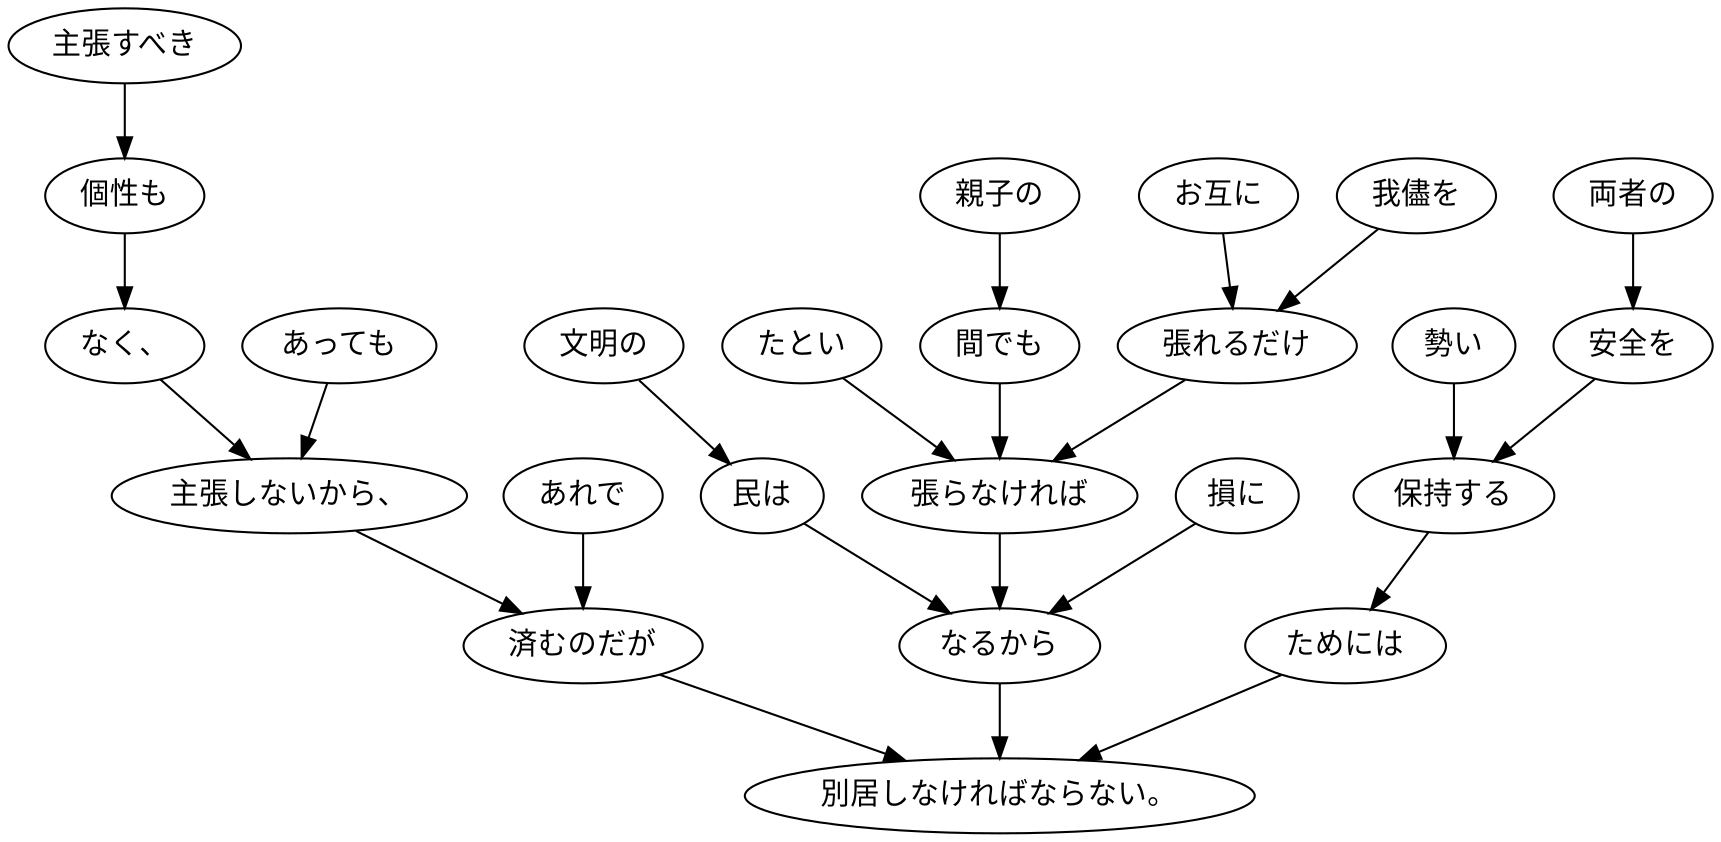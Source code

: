 digraph graph8753 {
	node0 [label="主張すべき"];
	node1 [label="個性も"];
	node2 [label="なく、"];
	node3 [label="あっても"];
	node4 [label="主張しないから、"];
	node5 [label="あれで"];
	node6 [label="済むのだが"];
	node7 [label="文明の"];
	node8 [label="民は"];
	node9 [label="たとい"];
	node10 [label="親子の"];
	node11 [label="間でも"];
	node12 [label="お互に"];
	node13 [label="我儘を"];
	node14 [label="張れるだけ"];
	node15 [label="張らなければ"];
	node16 [label="損に"];
	node17 [label="なるから"];
	node18 [label="勢い"];
	node19 [label="両者の"];
	node20 [label="安全を"];
	node21 [label="保持する"];
	node22 [label="ためには"];
	node23 [label="別居しなければならない。"];
	node0 -> node1;
	node1 -> node2;
	node2 -> node4;
	node3 -> node4;
	node4 -> node6;
	node5 -> node6;
	node6 -> node23;
	node7 -> node8;
	node8 -> node17;
	node9 -> node15;
	node10 -> node11;
	node11 -> node15;
	node12 -> node14;
	node13 -> node14;
	node14 -> node15;
	node15 -> node17;
	node16 -> node17;
	node17 -> node23;
	node18 -> node21;
	node19 -> node20;
	node20 -> node21;
	node21 -> node22;
	node22 -> node23;
}
